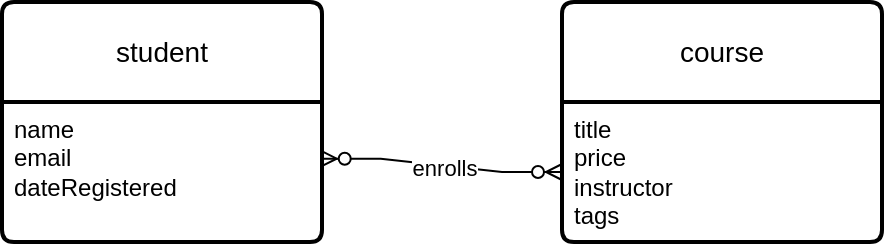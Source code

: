 <mxfile version="22.1.5" type="github">
  <diagram name="Page-1" id="-YYub2t6FsoliZKLnbNt">
    <mxGraphModel dx="950" dy="503" grid="1" gridSize="10" guides="1" tooltips="1" connect="1" arrows="1" fold="1" page="1" pageScale="1" pageWidth="827" pageHeight="1169" math="0" shadow="0">
      <root>
        <mxCell id="0" />
        <mxCell id="1" parent="0" />
        <mxCell id="iaI3D0t96YoILoZplK7w-27" value="student" style="swimlane;childLayout=stackLayout;horizontal=1;startSize=50;horizontalStack=0;rounded=1;fontSize=14;fontStyle=0;strokeWidth=2;resizeParent=0;resizeLast=1;shadow=0;dashed=0;align=center;arcSize=4;whiteSpace=wrap;html=1;" vertex="1" parent="1">
          <mxGeometry x="30" y="20" width="160" height="120" as="geometry" />
        </mxCell>
        <mxCell id="iaI3D0t96YoILoZplK7w-28" value="name&lt;br&gt;email&lt;br&gt;dateRegistered" style="align=left;strokeColor=none;fillColor=none;spacingLeft=4;fontSize=12;verticalAlign=top;resizable=0;rotatable=0;part=1;html=1;" vertex="1" parent="iaI3D0t96YoILoZplK7w-27">
          <mxGeometry y="50" width="160" height="70" as="geometry" />
        </mxCell>
        <mxCell id="iaI3D0t96YoILoZplK7w-29" value="course" style="swimlane;childLayout=stackLayout;horizontal=1;startSize=50;horizontalStack=0;rounded=1;fontSize=14;fontStyle=0;strokeWidth=2;resizeParent=0;resizeLast=1;shadow=0;dashed=0;align=center;arcSize=4;whiteSpace=wrap;html=1;" vertex="1" parent="1">
          <mxGeometry x="310" y="20" width="160" height="120" as="geometry" />
        </mxCell>
        <mxCell id="iaI3D0t96YoILoZplK7w-30" value="title&lt;br&gt;price&lt;br&gt;instructor&lt;br&gt;tags" style="align=left;strokeColor=none;fillColor=none;spacingLeft=4;fontSize=12;verticalAlign=top;resizable=0;rotatable=0;part=1;html=1;" vertex="1" parent="iaI3D0t96YoILoZplK7w-29">
          <mxGeometry y="50" width="160" height="70" as="geometry" />
        </mxCell>
        <mxCell id="iaI3D0t96YoILoZplK7w-31" value="" style="edgeStyle=entityRelationEdgeStyle;fontSize=12;html=1;endArrow=ERzeroToMany;endFill=1;startArrow=ERzeroToMany;rounded=0;entryX=0;entryY=0.5;entryDx=0;entryDy=0;exitX=0.996;exitY=0.405;exitDx=0;exitDy=0;exitPerimeter=0;" edge="1" parent="1" source="iaI3D0t96YoILoZplK7w-28" target="iaI3D0t96YoILoZplK7w-30">
          <mxGeometry width="100" height="100" relative="1" as="geometry">
            <mxPoint x="190" y="80" as="sourcePoint" />
            <mxPoint x="290" y="-20" as="targetPoint" />
          </mxGeometry>
        </mxCell>
        <mxCell id="iaI3D0t96YoILoZplK7w-32" value="enrolls" style="edgeLabel;html=1;align=center;verticalAlign=middle;resizable=0;points=[];" vertex="1" connectable="0" parent="iaI3D0t96YoILoZplK7w-31">
          <mxGeometry x="0.025" y="-1" relative="1" as="geometry">
            <mxPoint as="offset" />
          </mxGeometry>
        </mxCell>
      </root>
    </mxGraphModel>
  </diagram>
</mxfile>

